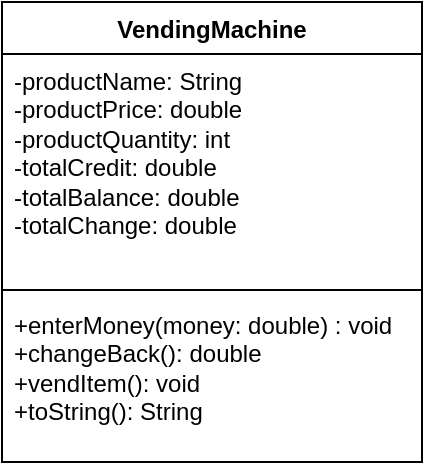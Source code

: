 <mxfile version="21.3.6" type="device">
  <diagram name="Page-1" id="do2k56PulVE4F15u68lB">
    <mxGraphModel dx="1276" dy="567" grid="1" gridSize="10" guides="1" tooltips="1" connect="1" arrows="1" fold="1" page="1" pageScale="1" pageWidth="850" pageHeight="1100" math="0" shadow="0">
      <root>
        <mxCell id="0" />
        <mxCell id="1" parent="0" />
        <mxCell id="nb0loJy-b5XSA_ACuRS2-1" value="VendingMachine" style="swimlane;fontStyle=1;align=center;verticalAlign=top;childLayout=stackLayout;horizontal=1;startSize=26;horizontalStack=0;resizeParent=1;resizeParentMax=0;resizeLast=0;collapsible=1;marginBottom=0;whiteSpace=wrap;html=1;" parent="1" vertex="1">
          <mxGeometry x="340" y="90" width="210" height="230" as="geometry" />
        </mxCell>
        <mxCell id="nb0loJy-b5XSA_ACuRS2-2" value="-productName: String&lt;br&gt;-productPrice: double&lt;br&gt;-productQuantity: int&lt;br&gt;-totalCredit: double&lt;br&gt;-totalBalance: double&lt;br&gt;-totalChange: double&lt;br&gt;" style="text;strokeColor=none;fillColor=none;align=left;verticalAlign=top;spacingLeft=4;spacingRight=4;overflow=hidden;rotatable=0;points=[[0,0.5],[1,0.5]];portConstraint=eastwest;whiteSpace=wrap;html=1;" parent="nb0loJy-b5XSA_ACuRS2-1" vertex="1">
          <mxGeometry y="26" width="210" height="114" as="geometry" />
        </mxCell>
        <mxCell id="nb0loJy-b5XSA_ACuRS2-3" value="" style="line;strokeWidth=1;fillColor=none;align=left;verticalAlign=middle;spacingTop=-1;spacingLeft=3;spacingRight=3;rotatable=0;labelPosition=right;points=[];portConstraint=eastwest;strokeColor=inherit;" parent="nb0loJy-b5XSA_ACuRS2-1" vertex="1">
          <mxGeometry y="140" width="210" height="8" as="geometry" />
        </mxCell>
        <mxCell id="nb0loJy-b5XSA_ACuRS2-4" value="+enterMoney(money: double) : void&lt;br&gt;+changeBack(): double&lt;br&gt;+vendItem(): void&lt;br&gt;+toString(): String" style="text;strokeColor=none;fillColor=none;align=left;verticalAlign=top;spacingLeft=4;spacingRight=4;overflow=hidden;rotatable=0;points=[[0,0.5],[1,0.5]];portConstraint=eastwest;whiteSpace=wrap;html=1;" parent="nb0loJy-b5XSA_ACuRS2-1" vertex="1">
          <mxGeometry y="148" width="210" height="82" as="geometry" />
        </mxCell>
      </root>
    </mxGraphModel>
  </diagram>
</mxfile>
